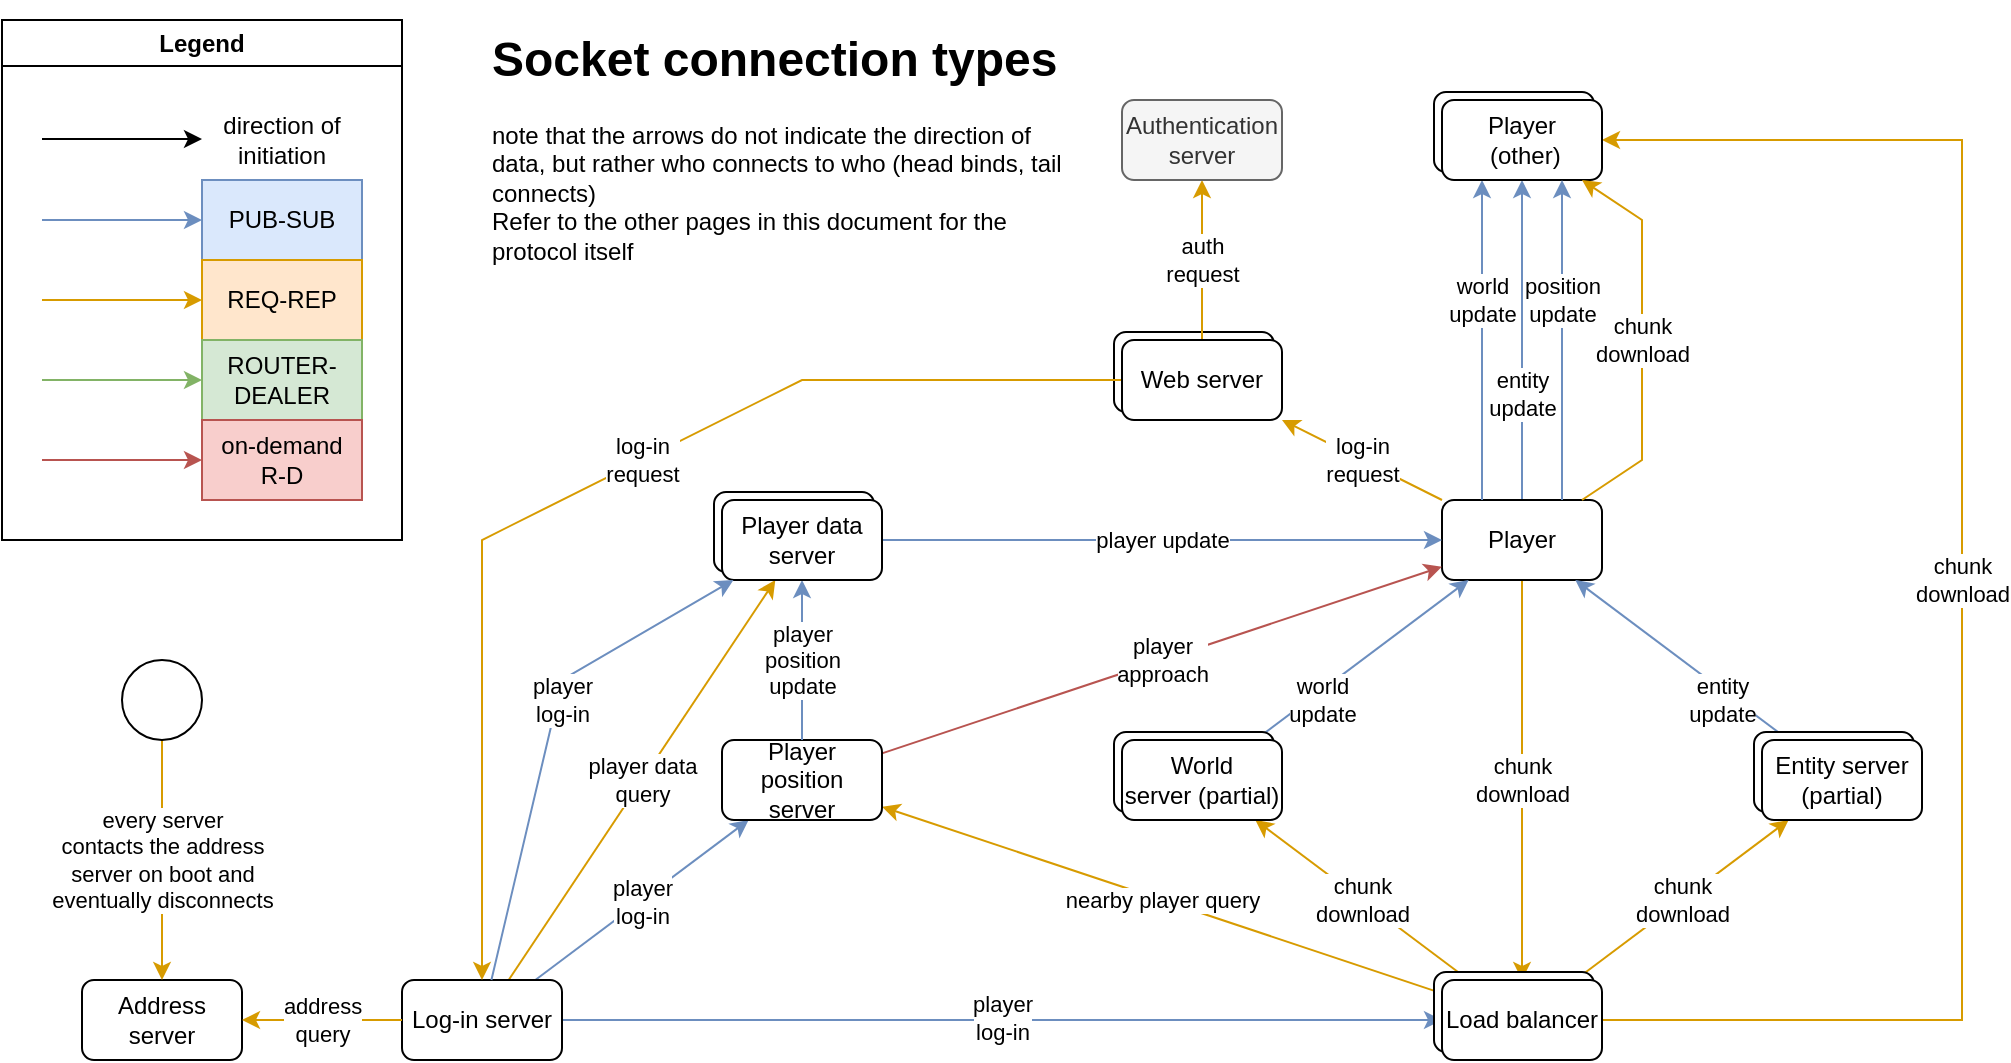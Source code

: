 <mxfile version="20.8.10" type="device" pages="3"><diagram name="Page-1" id="-XZSJMTc7Yp8Ca2N_RrX"><mxGraphModel dx="2284" dy="844" grid="1" gridSize="10" guides="1" tooltips="1" connect="1" arrows="1" fold="1" page="1" pageScale="1" pageWidth="850" pageHeight="1100" math="0" shadow="0"><root><mxCell id="0"/><mxCell id="1" parent="0"/><mxCell id="zfnvI9YEXxwQ388HLTPP-1" value="Web server" style="rounded=1;whiteSpace=wrap;html=1;" vertex="1" parent="1"><mxGeometry x="316" y="236" width="80" height="40" as="geometry"/></mxCell><mxCell id="c8ndPrOFLr2eYHgnw1_O-6" value="" style="rounded=1;whiteSpace=wrap;html=1;" parent="1" vertex="1"><mxGeometry x="476" y="116" width="80" height="40" as="geometry"/></mxCell><mxCell id="_dsYM-RK6ODJ3AJcdP68-7" value="&lt;div&gt;chunk&lt;/div&gt;&lt;div&gt;download&lt;br&gt;&lt;/div&gt;" style="edgeStyle=none;rounded=0;orthogonalLoop=1;jettySize=auto;html=1;labelBackgroundColor=#FFFFFF;startArrow=none;startFill=0;fillColor=#ffe6cc;strokeColor=#d79b00;" parent="1" source="cuve7xkzAqDX1PYKI7XO-64" target="cuve7xkzAqDX1PYKI7XO-9" edge="1"><mxGeometry relative="1" as="geometry"><Array as="points"><mxPoint x="740" y="580"/><mxPoint x="740" y="140"/></Array><mxPoint x="560" y="330" as="sourcePoint"/><mxPoint x="560" y="170" as="targetPoint"/></mxGeometry></mxCell><mxCell id="cuve7xkzAqDX1PYKI7XO-21" value="&lt;div&gt;log-in&lt;/div&gt;&lt;div&gt;request&lt;br&gt;&lt;/div&gt;" style="edgeStyle=none;rounded=0;orthogonalLoop=1;jettySize=auto;html=1;fillColor=#ffe6cc;strokeColor=#d79b00;" parent="1" source="MMXoF90WJwNgmBRKdFea-1" target="KNmtMF9vEaBxsJGkywoP-10" edge="1"><mxGeometry relative="1" as="geometry"><mxPoint x="200" y="280" as="targetPoint"/></mxGeometry></mxCell><mxCell id="cuve7xkzAqDX1PYKI7XO-38" value="&lt;div&gt;&lt;span style=&quot;&quot;&gt;chunk &lt;br&gt;&lt;/span&gt;&lt;/div&gt;&lt;div&gt;&lt;span style=&quot;&quot;&gt;download&lt;/span&gt;&lt;/div&gt;" style="edgeStyle=none;rounded=0;orthogonalLoop=1;jettySize=auto;html=1;labelBackgroundColor=default;startArrow=none;startFill=0;fillColor=#ffe6cc;strokeColor=#d79b00;" parent="1" source="MMXoF90WJwNgmBRKdFea-1" target="cuve7xkzAqDX1PYKI7XO-64" edge="1"><mxGeometry relative="1" as="geometry"><mxPoint x="510" y="620" as="sourcePoint"/><mxPoint x="470" y="460" as="targetPoint"/><mxPoint as="offset"/></mxGeometry></mxCell><mxCell id="cuve7xkzAqDX1PYKI7XO-56" value="&lt;div&gt;entity&lt;/div&gt;&lt;div&gt;update&lt;br&gt;&lt;/div&gt;" style="edgeStyle=none;rounded=0;orthogonalLoop=1;jettySize=auto;html=1;exitX=0.5;exitY=0;exitDx=0;exitDy=0;entryX=0.5;entryY=1;entryDx=0;entryDy=0;labelBackgroundColor=#FFFFFF;startArrow=none;startFill=0;fillColor=#dae8fc;strokeColor=#6c8ebf;" parent="1" source="MMXoF90WJwNgmBRKdFea-1" target="cuve7xkzAqDX1PYKI7XO-9" edge="1"><mxGeometry x="-0.333" relative="1" as="geometry"><mxPoint as="offset"/></mxGeometry></mxCell><mxCell id="MMXoF90WJwNgmBRKdFea-1" value="&lt;div&gt;Player&lt;/div&gt;" style="rounded=1;whiteSpace=wrap;html=1;" parent="1" vertex="1"><mxGeometry x="480" y="320" width="80" height="40" as="geometry"/></mxCell><mxCell id="cuve7xkzAqDX1PYKI7XO-30" value="&lt;div&gt;world &lt;br&gt;&lt;/div&gt;&lt;div&gt;update&lt;/div&gt;" style="edgeStyle=none;rounded=0;orthogonalLoop=1;jettySize=auto;html=1;startArrow=none;startFill=0;fillColor=#dae8fc;strokeColor=#6c8ebf;" parent="1" source="cuve7xkzAqDX1PYKI7XO-1" target="MMXoF90WJwNgmBRKdFea-1" edge="1"><mxGeometry x="-0.42" y="-4" relative="1" as="geometry"><mxPoint x="400" y="520" as="sourcePoint"/><mxPoint x="560" y="440" as="targetPoint"/><mxPoint as="offset"/></mxGeometry></mxCell><mxCell id="cuve7xkzAqDX1PYKI7XO-2" value="Address server" style="rounded=1;whiteSpace=wrap;html=1;" parent="1" vertex="1"><mxGeometry x="-200" y="560" width="80" height="40" as="geometry"/></mxCell><mxCell id="cuve7xkzAqDX1PYKI7XO-7" value="&lt;div&gt;auth&lt;/div&gt;&lt;div&gt;request&lt;br&gt;&lt;/div&gt;" style="rounded=0;orthogonalLoop=1;jettySize=auto;html=1;fillColor=#ffe6cc;strokeColor=#d79b00;" parent="1" source="KNmtMF9vEaBxsJGkywoP-10" target="cuve7xkzAqDX1PYKI7XO-5" edge="1"><mxGeometry relative="1" as="geometry"/></mxCell><mxCell id="cuve7xkzAqDX1PYKI7XO-8" value="&lt;div&gt;player data&lt;/div&gt;&lt;div&gt;query&lt;br&gt;&lt;/div&gt;" style="rounded=0;orthogonalLoop=1;jettySize=auto;html=1;fillColor=#ffe6cc;strokeColor=#d79b00;" parent="1" source="cuve7xkzAqDX1PYKI7XO-4" target="cuve7xkzAqDX1PYKI7XO-6" edge="1"><mxGeometry relative="1" as="geometry"/></mxCell><mxCell id="KNmtMF9vEaBxsJGkywoP-5" value="player&lt;br&gt;log-in" style="edgeStyle=none;rounded=0;orthogonalLoop=1;jettySize=auto;html=1;fillColor=#dae8fc;strokeColor=#6c8ebf;" edge="1" parent="1" source="cuve7xkzAqDX1PYKI7XO-4" target="L0Wf4HOtPtDyvwFHwlUj-1"><mxGeometry x="-0.009" y="-1" relative="1" as="geometry"><mxPoint as="offset"/></mxGeometry></mxCell><mxCell id="KNmtMF9vEaBxsJGkywoP-6" value="player&lt;br&gt;log-in" style="edgeStyle=none;rounded=0;orthogonalLoop=1;jettySize=auto;html=1;fillColor=#dae8fc;strokeColor=#6c8ebf;" edge="1" parent="1" source="cuve7xkzAqDX1PYKI7XO-4" target="cuve7xkzAqDX1PYKI7XO-64"><mxGeometry y="1" relative="1" as="geometry"><mxPoint as="offset"/></mxGeometry></mxCell><mxCell id="cuve7xkzAqDX1PYKI7XO-4" value="Log-in server" style="rounded=1;whiteSpace=wrap;html=1;" parent="1" vertex="1"><mxGeometry x="-40" y="560" width="80" height="40" as="geometry"/></mxCell><mxCell id="cuve7xkzAqDX1PYKI7XO-5" value="Authentication server" style="rounded=1;whiteSpace=wrap;html=1;fillColor=#f5f5f5;fontColor=#333333;strokeColor=#666666;" parent="1" vertex="1"><mxGeometry x="320" y="120" width="80" height="40" as="geometry"/></mxCell><mxCell id="cuve7xkzAqDX1PYKI7XO-43" value="player update" style="edgeStyle=none;rounded=0;orthogonalLoop=1;jettySize=auto;html=1;labelBackgroundColor=#FFFFFF;startArrow=none;startFill=0;fillColor=#dae8fc;strokeColor=#6c8ebf;" parent="1" source="cuve7xkzAqDX1PYKI7XO-6" target="MMXoF90WJwNgmBRKdFea-1" edge="1"><mxGeometry relative="1" as="geometry"/></mxCell><mxCell id="cuve7xkzAqDX1PYKI7XO-45" value="&lt;div&gt;address&lt;br&gt;&lt;/div&gt;&lt;div&gt;query&lt;br&gt;&lt;/div&gt;" style="edgeStyle=none;rounded=0;orthogonalLoop=1;jettySize=auto;html=1;labelBackgroundColor=#FFFFFF;startArrow=none;startFill=0;fillColor=#ffe6cc;strokeColor=#d79b00;" parent="1" source="cuve7xkzAqDX1PYKI7XO-4" target="cuve7xkzAqDX1PYKI7XO-2" edge="1"><mxGeometry relative="1" as="geometry"/></mxCell><mxCell id="cuve7xkzAqDX1PYKI7XO-39" value="&lt;div&gt;world&lt;/div&gt;&lt;div&gt;update&lt;br&gt;&lt;/div&gt;" style="edgeStyle=none;rounded=0;orthogonalLoop=1;jettySize=auto;html=1;labelBackgroundColor=#FFFFFF;startArrow=none;startFill=0;entryX=0.25;entryY=1;entryDx=0;entryDy=0;fillColor=#dae8fc;strokeColor=#6c8ebf;exitX=0.25;exitY=0;exitDx=0;exitDy=0;" parent="1" source="MMXoF90WJwNgmBRKdFea-1" target="cuve7xkzAqDX1PYKI7XO-9" edge="1"><mxGeometry x="0.25" relative="1" as="geometry"><mxPoint x="670" y="310" as="sourcePoint"/><mxPoint as="offset"/></mxGeometry></mxCell><mxCell id="cuve7xkzAqDX1PYKI7XO-9" value="&lt;div&gt;Player&lt;br&gt;&lt;/div&gt;&amp;nbsp;(other)" style="rounded=1;whiteSpace=wrap;html=1;" parent="1" vertex="1"><mxGeometry x="480" y="120" width="80" height="40" as="geometry"/></mxCell><mxCell id="cuve7xkzAqDX1PYKI7XO-14" value="Legend" style="swimlane;whiteSpace=wrap;html=1;" parent="1" vertex="1"><mxGeometry x="-240" y="80" width="200" height="260" as="geometry"/></mxCell><mxCell id="cuve7xkzAqDX1PYKI7XO-13" value="" style="endArrow=classic;html=1;rounded=0;fillColor=#dae8fc;strokeColor=#6c8ebf;" parent="cuve7xkzAqDX1PYKI7XO-14" edge="1"><mxGeometry width="50" height="50" relative="1" as="geometry"><mxPoint x="20" y="100" as="sourcePoint"/><mxPoint x="100" y="100" as="targetPoint"/></mxGeometry></mxCell><mxCell id="cuve7xkzAqDX1PYKI7XO-15" value="PUB-SUB" style="text;html=1;strokeColor=#6c8ebf;fillColor=#dae8fc;align=center;verticalAlign=middle;whiteSpace=wrap;rounded=0;" parent="cuve7xkzAqDX1PYKI7XO-14" vertex="1"><mxGeometry x="100" y="80" width="80" height="40" as="geometry"/></mxCell><mxCell id="cuve7xkzAqDX1PYKI7XO-16" value="" style="endArrow=classic;html=1;rounded=0;fillColor=#ffe6cc;strokeColor=#d79b00;" parent="cuve7xkzAqDX1PYKI7XO-14" edge="1"><mxGeometry width="50" height="50" relative="1" as="geometry"><mxPoint x="20" y="140" as="sourcePoint"/><mxPoint x="100" y="140" as="targetPoint"/></mxGeometry></mxCell><mxCell id="cuve7xkzAqDX1PYKI7XO-17" value="REQ-REP" style="text;html=1;strokeColor=#d79b00;fillColor=#ffe6cc;align=center;verticalAlign=middle;whiteSpace=wrap;rounded=0;" parent="cuve7xkzAqDX1PYKI7XO-14" vertex="1"><mxGeometry x="100" y="120" width="80" height="40" as="geometry"/></mxCell><mxCell id="cuve7xkzAqDX1PYKI7XO-18" value="" style="endArrow=classic;html=1;rounded=0;fillColor=#d5e8d4;strokeColor=#82b366;" parent="cuve7xkzAqDX1PYKI7XO-14" edge="1"><mxGeometry width="50" height="50" relative="1" as="geometry"><mxPoint x="20" y="180" as="sourcePoint"/><mxPoint x="100" y="180" as="targetPoint"/></mxGeometry></mxCell><mxCell id="cuve7xkzAqDX1PYKI7XO-19" value="ROUTER-DEALER" style="text;html=1;strokeColor=#82b366;fillColor=#d5e8d4;align=center;verticalAlign=middle;whiteSpace=wrap;rounded=0;" parent="cuve7xkzAqDX1PYKI7XO-14" vertex="1"><mxGeometry x="100" y="160" width="80" height="40" as="geometry"/></mxCell><mxCell id="cuve7xkzAqDX1PYKI7XO-24" value="direction of initiation" style="text;html=1;strokeColor=none;fillColor=none;align=center;verticalAlign=middle;whiteSpace=wrap;rounded=0;" parent="cuve7xkzAqDX1PYKI7XO-14" vertex="1"><mxGeometry x="100" y="40" width="80" height="40" as="geometry"/></mxCell><mxCell id="cuve7xkzAqDX1PYKI7XO-23" value="" style="endArrow=classic;html=1;rounded=0;" parent="cuve7xkzAqDX1PYKI7XO-14" edge="1"><mxGeometry width="50" height="50" relative="1" as="geometry"><mxPoint x="20" y="59.5" as="sourcePoint"/><mxPoint x="100" y="59.5" as="targetPoint"/></mxGeometry></mxCell><mxCell id="_dsYM-RK6ODJ3AJcdP68-3" value="" style="endArrow=classic;html=1;rounded=0;fillColor=#f8cecc;strokeColor=#b85450;" parent="cuve7xkzAqDX1PYKI7XO-14" edge="1"><mxGeometry width="50" height="50" relative="1" as="geometry"><mxPoint x="20" y="220" as="sourcePoint"/><mxPoint x="100" y="220" as="targetPoint"/></mxGeometry></mxCell><mxCell id="_dsYM-RK6ODJ3AJcdP68-4" value="on-demand&lt;br&gt;R-D" style="text;html=1;strokeColor=#b85450;fillColor=#f8cecc;align=center;verticalAlign=middle;whiteSpace=wrap;rounded=0;" parent="cuve7xkzAqDX1PYKI7XO-14" vertex="1"><mxGeometry x="100" y="200" width="80" height="40" as="geometry"/></mxCell><mxCell id="c8ndPrOFLr2eYHgnw1_O-4" style="edgeStyle=none;rounded=0;orthogonalLoop=1;jettySize=auto;html=1;exitX=0.5;exitY=0;exitDx=0;exitDy=0;fillColor=#f8cecc;strokeColor=#b85450;" parent="cuve7xkzAqDX1PYKI7XO-14" source="_dsYM-RK6ODJ3AJcdP68-4" target="_dsYM-RK6ODJ3AJcdP68-4" edge="1"><mxGeometry relative="1" as="geometry"/></mxCell><mxCell id="cuve7xkzAqDX1PYKI7XO-41" value="&lt;div&gt;position&lt;br&gt;&lt;/div&gt;&lt;div&gt;update&lt;br&gt;&lt;/div&gt;" style="edgeStyle=none;rounded=0;orthogonalLoop=1;jettySize=auto;html=1;labelBackgroundColor=#FFFFFF;startArrow=none;startFill=0;exitX=0.75;exitY=0;exitDx=0;exitDy=0;fillColor=#dae8fc;strokeColor=#6c8ebf;entryX=0.75;entryY=1;entryDx=0;entryDy=0;" parent="1" source="MMXoF90WJwNgmBRKdFea-1" target="cuve7xkzAqDX1PYKI7XO-9" edge="1"><mxGeometry x="0.25" relative="1" as="geometry"><mxPoint x="510" y="450" as="sourcePoint"/><mxPoint x="670" y="230" as="targetPoint"/><mxPoint as="offset"/></mxGeometry></mxCell><mxCell id="cuve7xkzAqDX1PYKI7XO-54" value="&lt;div&gt;entity &lt;br&gt;&lt;/div&gt;&lt;div&gt;update&lt;/div&gt;" style="edgeStyle=none;rounded=0;orthogonalLoop=1;jettySize=auto;html=1;labelBackgroundColor=#FFFFFF;startArrow=none;startFill=0;fillColor=#dae8fc;strokeColor=#6c8ebf;" parent="1" source="cuve7xkzAqDX1PYKI7XO-52" target="MMXoF90WJwNgmBRKdFea-1" edge="1"><mxGeometry x="-0.42" y="4" relative="1" as="geometry"><mxPoint x="620" y="460" as="sourcePoint"/><mxPoint x="550" y="410" as="targetPoint"/><Array as="points"/><mxPoint as="offset"/></mxGeometry></mxCell><mxCell id="cuve7xkzAqDX1PYKI7XO-70" value="&lt;div&gt;chunk&lt;/div&gt;&lt;div&gt;download&lt;br&gt;&lt;/div&gt;" style="edgeStyle=none;rounded=0;orthogonalLoop=1;jettySize=auto;html=1;labelBackgroundColor=#FFFFFF;startArrow=none;startFill=0;fillColor=#ffe6cc;strokeColor=#d79b00;" parent="1" source="cuve7xkzAqDX1PYKI7XO-64" target="cuve7xkzAqDX1PYKI7XO-1" edge="1"><mxGeometry relative="1" as="geometry"/></mxCell><mxCell id="v56a6x5pqsM9GCOECDcj-1" value="&lt;div&gt;chunk&lt;/div&gt;&lt;div&gt;download&lt;br&gt;&lt;/div&gt;" style="edgeStyle=none;rounded=0;orthogonalLoop=1;jettySize=auto;html=1;labelBackgroundColor=#FFFFFF;startArrow=none;startFill=0;fillColor=#ffe6cc;strokeColor=#d79b00;" parent="1" source="MMXoF90WJwNgmBRKdFea-1" target="cuve7xkzAqDX1PYKI7XO-9" edge="1"><mxGeometry relative="1" as="geometry"><Array as="points"><mxPoint x="580" y="300"/><mxPoint x="580" y="180"/></Array><mxPoint x="760" y="360" as="sourcePoint"/></mxGeometry></mxCell><mxCell id="c8ndPrOFLr2eYHgnw1_O-5" value="nearby player query" style="edgeStyle=none;rounded=0;orthogonalLoop=1;jettySize=auto;html=1;fillColor=#ffe6cc;strokeColor=#d79b00;" parent="1" source="cuve7xkzAqDX1PYKI7XO-64" target="L0Wf4HOtPtDyvwFHwlUj-1" edge="1"><mxGeometry relative="1" as="geometry"/></mxCell><mxCell id="cuve7xkzAqDX1PYKI7XO-68" value="&lt;div&gt;&lt;span style=&quot;&quot;&gt;chunk &lt;br&gt;&lt;/span&gt;&lt;/div&gt;&lt;div&gt;&lt;span style=&quot;&quot;&gt;download&lt;/span&gt;&lt;/div&gt;" style="edgeStyle=none;rounded=0;orthogonalLoop=1;jettySize=auto;html=1;labelBackgroundColor=default;startArrow=none;startFill=0;fillColor=#ffe6cc;strokeColor=#d79b00;" parent="1" source="cuve7xkzAqDX1PYKI7XO-64" target="cuve7xkzAqDX1PYKI7XO-52" edge="1"><mxGeometry relative="1" as="geometry"><mxPoint x="560" y="600" as="sourcePoint"/><mxPoint x="530" y="490" as="targetPoint"/><mxPoint as="offset"/></mxGeometry></mxCell><mxCell id="c8ndPrOFLr2eYHgnw1_O-3" value="player&lt;br&gt;approach" style="edgeStyle=none;rounded=0;orthogonalLoop=1;jettySize=auto;html=1;fillColor=#f8cecc;strokeColor=#b85450;" parent="1" source="L0Wf4HOtPtDyvwFHwlUj-1" target="MMXoF90WJwNgmBRKdFea-1" edge="1"><mxGeometry relative="1" as="geometry"/></mxCell><mxCell id="L0Wf4HOtPtDyvwFHwlUj-1" value="Player position server" style="rounded=1;whiteSpace=wrap;html=1;" parent="1" vertex="1"><mxGeometry x="120" y="440" width="80" height="40" as="geometry"/></mxCell><mxCell id="L0Wf4HOtPtDyvwFHwlUj-12" value="player &lt;br&gt;position&lt;br&gt;update" style="edgeStyle=none;rounded=0;orthogonalLoop=1;jettySize=auto;html=1;labelBackgroundColor=#FFFFFF;startArrow=none;startFill=0;fillColor=#dae8fc;strokeColor=#6c8ebf;" parent="1" source="L0Wf4HOtPtDyvwFHwlUj-1" target="cuve7xkzAqDX1PYKI7XO-6" edge="1"><mxGeometry relative="1" as="geometry"><mxPoint x="170" y="340" as="sourcePoint"/><mxPoint x="490" y="340" as="targetPoint"/></mxGeometry></mxCell><mxCell id="_dsYM-RK6ODJ3AJcdP68-9" value="&lt;h1&gt;Socket connection types&lt;/h1&gt;&lt;div&gt;note that the arrows do not indicate the direction of data, but rather who connects to who (head binds, tail connects)&lt;/div&gt;&lt;div&gt;Refer to the other pages in this document for the protocol itself&lt;/div&gt;" style="text;html=1;strokeColor=none;fillColor=none;spacing=5;spacingTop=-20;whiteSpace=wrap;overflow=hidden;rounded=0;" parent="1" vertex="1"><mxGeometry y="80" width="300" height="160" as="geometry"/></mxCell><mxCell id="c8ndPrOFLr2eYHgnw1_O-12" value="" style="group" parent="1" vertex="1" connectable="0"><mxGeometry x="116" y="316" width="84" height="44" as="geometry"/></mxCell><mxCell id="c8ndPrOFLr2eYHgnw1_O-7" value="" style="rounded=1;whiteSpace=wrap;html=1;" parent="c8ndPrOFLr2eYHgnw1_O-12" vertex="1"><mxGeometry width="80" height="40" as="geometry"/></mxCell><mxCell id="cuve7xkzAqDX1PYKI7XO-6" value="Player data server" style="rounded=1;whiteSpace=wrap;html=1;" parent="c8ndPrOFLr2eYHgnw1_O-12" vertex="1"><mxGeometry x="4" y="4" width="80" height="40" as="geometry"/></mxCell><mxCell id="c8ndPrOFLr2eYHgnw1_O-13" value="" style="group" parent="1" vertex="1" connectable="0"><mxGeometry x="476" y="556" width="84" height="44" as="geometry"/></mxCell><mxCell id="c8ndPrOFLr2eYHgnw1_O-11" value="" style="rounded=1;whiteSpace=wrap;html=1;" parent="c8ndPrOFLr2eYHgnw1_O-13" vertex="1"><mxGeometry width="80" height="40" as="geometry"/></mxCell><mxCell id="cuve7xkzAqDX1PYKI7XO-64" value="Load balancer" style="rounded=1;whiteSpace=wrap;html=1;" parent="c8ndPrOFLr2eYHgnw1_O-13" vertex="1"><mxGeometry x="4" y="4" width="80" height="40" as="geometry"/></mxCell><mxCell id="c8ndPrOFLr2eYHgnw1_O-14" value="" style="group" parent="1" vertex="1" connectable="0"><mxGeometry x="636" y="436" width="84" height="44" as="geometry"/></mxCell><mxCell id="c8ndPrOFLr2eYHgnw1_O-10" value="" style="rounded=1;whiteSpace=wrap;html=1;" parent="c8ndPrOFLr2eYHgnw1_O-14" vertex="1"><mxGeometry width="80" height="40" as="geometry"/></mxCell><mxCell id="cuve7xkzAqDX1PYKI7XO-52" value="&lt;div&gt;Entity server&lt;/div&gt;&lt;div&gt;(partial)&lt;br&gt;&lt;/div&gt;" style="rounded=1;whiteSpace=wrap;html=1;" parent="c8ndPrOFLr2eYHgnw1_O-14" vertex="1"><mxGeometry x="4" y="4" width="80" height="40" as="geometry"/></mxCell><mxCell id="c8ndPrOFLr2eYHgnw1_O-21" value="" style="group" parent="1" vertex="1" connectable="0"><mxGeometry x="316" y="436" width="84" height="44" as="geometry"/></mxCell><mxCell id="c8ndPrOFLr2eYHgnw1_O-18" value="&lt;div&gt;&lt;br&gt;&lt;/div&gt;" style="rounded=1;whiteSpace=wrap;html=1;container=0;" parent="c8ndPrOFLr2eYHgnw1_O-21" vertex="1"><mxGeometry width="80" height="40" as="geometry"/></mxCell><mxCell id="cuve7xkzAqDX1PYKI7XO-1" value="&lt;div&gt;World &lt;br&gt;&lt;/div&gt;&lt;div&gt;server (partial)&lt;br&gt;&lt;/div&gt;" style="rounded=1;whiteSpace=wrap;html=1;container=0;" parent="c8ndPrOFLr2eYHgnw1_O-21" vertex="1"><mxGeometry x="4" y="4" width="80" height="40" as="geometry"/></mxCell><mxCell id="KNmtMF9vEaBxsJGkywoP-2" value="every server&lt;br&gt;contacts the address&lt;br&gt;server on boot and&lt;br&gt;eventually disconnects" style="endArrow=classic;html=1;rounded=0;fillColor=#ffe6cc;strokeColor=#d79b00;" edge="1" parent="1" source="KNmtMF9vEaBxsJGkywoP-3" target="cuve7xkzAqDX1PYKI7XO-2"><mxGeometry width="50" height="50" relative="1" as="geometry"><mxPoint x="960" y="710" as="sourcePoint"/><mxPoint x="790" y="970" as="targetPoint"/></mxGeometry></mxCell><mxCell id="KNmtMF9vEaBxsJGkywoP-3" value="" style="ellipse;whiteSpace=wrap;html=1;aspect=fixed;" vertex="1" parent="1"><mxGeometry x="-180" y="400" width="40" height="40" as="geometry"/></mxCell><mxCell id="KNmtMF9vEaBxsJGkywoP-8" value="player&lt;br&gt;log-in" style="edgeStyle=none;rounded=0;orthogonalLoop=1;jettySize=auto;html=1;fillColor=#dae8fc;strokeColor=#6c8ebf;" edge="1" parent="1" source="cuve7xkzAqDX1PYKI7XO-4" target="cuve7xkzAqDX1PYKI7XO-6"><mxGeometry x="0.142" y="-2" relative="1" as="geometry"><mxPoint x="341.111" y="250" as="sourcePoint"/><mxPoint x="120" y="280" as="targetPoint"/><mxPoint as="offset"/><Array as="points"><mxPoint x="40" y="410"/></Array></mxGeometry></mxCell><mxCell id="KNmtMF9vEaBxsJGkywoP-11" value="log-in&lt;br&gt;&lt;div style=&quot;border-color: var(--border-color); color: rgb(0, 0, 0); font-family: Helvetica; font-size: 11px; font-style: normal; font-variant-ligatures: normal; font-variant-caps: normal; font-weight: 400; letter-spacing: normal; orphans: 2; text-align: center; text-indent: 0px; text-transform: none; widows: 2; word-spacing: 0px; -webkit-text-stroke-width: 0px; text-decoration-thickness: initial; text-decoration-style: initial; text-decoration-color: initial;&quot;&gt;request&lt;/div&gt;" style="edgeStyle=none;rounded=0;orthogonalLoop=1;jettySize=auto;html=1;fillColor=#ffe6cc;strokeColor=#d79b00;" edge="1" parent="1" source="KNmtMF9vEaBxsJGkywoP-10" target="cuve7xkzAqDX1PYKI7XO-4"><mxGeometry x="-0.107" relative="1" as="geometry"><Array as="points"><mxPoint x="160" y="260"/><mxPoint y="340"/></Array><mxPoint as="offset"/></mxGeometry></mxCell><mxCell id="KNmtMF9vEaBxsJGkywoP-10" value="Web server" style="rounded=1;whiteSpace=wrap;html=1;" vertex="1" parent="1"><mxGeometry x="320" y="240" width="80" height="40" as="geometry"/></mxCell></root></mxGraphModel></diagram><diagram id="2rH9F_5MqdXdmxQtp1SE" name="Page-2"><mxGraphModel dx="1434" dy="844" grid="1" gridSize="10" guides="1" tooltips="1" connect="1" arrows="1" fold="1" page="1" pageScale="1" pageWidth="850" pageHeight="1100" math="0" shadow="0"><root><mxCell id="0"/><mxCell id="1" parent="0"/><mxCell id="-tuKqR9fAFaoYF-rmdgB-1" value="Authentication server" style="shape=umlLifeline;perimeter=lifelinePerimeter;whiteSpace=wrap;html=1;container=1;collapsible=0;recursiveResize=0;outlineConnect=0;" parent="1" vertex="1"><mxGeometry x="200" y="240" width="80" height="960" as="geometry"/></mxCell><mxCell id="ZFV4AHw3H8PhLqrkobBd-27" value="&lt;div&gt;Player&lt;/div&gt;" style="shape=umlLifeline;perimeter=lifelinePerimeter;whiteSpace=wrap;html=1;container=1;collapsible=0;recursiveResize=0;outlineConnect=0;" parent="1" vertex="1"><mxGeometry x="560" y="240" width="80" height="960" as="geometry"/></mxCell><mxCell id="ZFV4AHw3H8PhLqrkobBd-28" value="Web server" style="shape=umlLifeline;perimeter=lifelinePerimeter;whiteSpace=wrap;html=1;container=1;collapsible=0;recursiveResize=0;outlineConnect=0;" parent="1" vertex="1"><mxGeometry x="320" y="240" width="80" height="960" as="geometry"/></mxCell><mxCell id="ZFV4AHw3H8PhLqrkobBd-29" value="Player &lt;br&gt;(other)&lt;div&gt;&lt;/div&gt;" style="shape=umlLifeline;perimeter=lifelinePerimeter;whiteSpace=wrap;html=1;container=1;collapsible=0;recursiveResize=0;outlineConnect=0;" parent="1" vertex="1"><mxGeometry x="680" y="240" width="80" height="960" as="geometry"/></mxCell><mxCell id="ZFV4AHw3H8PhLqrkobBd-30" value="&lt;div&gt;World &lt;br&gt;&lt;/div&gt;&lt;div&gt;server (partial)&lt;br&gt;&lt;/div&gt;" style="shape=umlLifeline;perimeter=lifelinePerimeter;whiteSpace=wrap;html=1;container=1;collapsible=0;recursiveResize=0;outlineConnect=0;" parent="1" vertex="1"><mxGeometry x="920" y="240" width="80" height="960" as="geometry"/></mxCell><mxCell id="ZFV4AHw3H8PhLqrkobBd-31" value="&lt;div&gt;Entity server&lt;/div&gt;&lt;div&gt;(partial)&lt;br&gt;&lt;/div&gt;" style="shape=umlLifeline;perimeter=lifelinePerimeter;whiteSpace=wrap;html=1;container=1;collapsible=0;recursiveResize=0;outlineConnect=0;" parent="1" vertex="1"><mxGeometry x="1040" y="240" width="80" height="960" as="geometry"/></mxCell><mxCell id="ZFV4AHw3H8PhLqrkobBd-32" value="Load balancer" style="shape=umlLifeline;perimeter=lifelinePerimeter;whiteSpace=wrap;html=1;container=1;collapsible=0;recursiveResize=0;outlineConnect=0;" parent="1" vertex="1"><mxGeometry x="800" y="240" width="80" height="960" as="geometry"/></mxCell><mxCell id="ZFV4AHw3H8PhLqrkobBd-33" value="Player data server" style="shape=umlLifeline;perimeter=lifelinePerimeter;whiteSpace=wrap;html=1;container=1;collapsible=0;recursiveResize=0;outlineConnect=0;" parent="1" vertex="1"><mxGeometry x="440" y="240" width="80" height="950" as="geometry"/></mxCell><mxCell id="ZFV4AHw3H8PhLqrkobBd-34" value="Address server" style="shape=umlLifeline;perimeter=lifelinePerimeter;whiteSpace=wrap;html=1;container=1;collapsible=0;recursiveResize=0;outlineConnect=0;" parent="1" vertex="1"><mxGeometry x="80" y="240" width="80" height="960" as="geometry"/></mxCell><mxCell id="-w7kCB416xzwlQNdPPHb-1" value="Client logon sequence (errors not shown)" style="text;html=1;strokeColor=none;fillColor=none;align=left;verticalAlign=middle;whiteSpace=wrap;rounded=0;" parent="1" vertex="1"><mxGeometry x="80" y="160" width="360" height="40" as="geometry"/></mxCell><mxCell id="f25i-eDw_AEn_wn4EW7S-1" value="logon request" style="endArrow=classic;html=1;rounded=0;" parent="1" source="ZFV4AHw3H8PhLqrkobBd-27" target="ZFV4AHw3H8PhLqrkobBd-28" edge="1"><mxGeometry x="0.412" width="50" height="50" relative="1" as="geometry"><mxPoint x="700" y="450" as="sourcePoint"/><mxPoint x="750" y="400" as="targetPoint"/><Array as="points"><mxPoint x="500" y="300"/></Array><mxPoint x="1" as="offset"/></mxGeometry></mxCell><mxCell id="f25i-eDw_AEn_wn4EW7S-2" value="authentication" style="endArrow=classic;html=1;rounded=0;" parent="1" source="ZFV4AHw3H8PhLqrkobBd-28" target="-tuKqR9fAFaoYF-rmdgB-1" edge="1"><mxGeometry width="50" height="50" relative="1" as="geometry"><mxPoint x="609.5" y="310" as="sourcePoint"/><mxPoint x="369.5" y="310" as="targetPoint"/><Array as="points"><mxPoint x="300" y="310"/></Array></mxGeometry></mxCell><mxCell id="f25i-eDw_AEn_wn4EW7S-4" value="query server addresses" style="endArrow=classic;html=1;rounded=0;" parent="1" source="ZFV4AHw3H8PhLqrkobBd-28" target="ZFV4AHw3H8PhLqrkobBd-34" edge="1"><mxGeometry x="0.329" width="50" height="50" relative="1" as="geometry"><mxPoint x="369.5" y="320" as="sourcePoint"/><mxPoint x="249.5" y="320" as="targetPoint"/><Array as="points"><mxPoint x="300" y="330"/></Array><mxPoint x="1" as="offset"/></mxGeometry></mxCell><mxCell id="f25i-eDw_AEn_wn4EW7S-5" value="" style="endArrow=classic;html=1;rounded=0;dashed=1;dashPattern=8 8;" parent="1" source="ZFV4AHw3H8PhLqrkobBd-34" target="ZFV4AHw3H8PhLqrkobBd-28" edge="1"><mxGeometry width="50" height="50" relative="1" as="geometry"><mxPoint x="369.5" y="330" as="sourcePoint"/><mxPoint x="129.5" y="330" as="targetPoint"/><Array as="points"><mxPoint x="310" y="340"/></Array></mxGeometry></mxCell><mxCell id="f25i-eDw_AEn_wn4EW7S-6" value="request player&lt;br&gt;data and player ip" style="endArrow=classic;html=1;rounded=0;" parent="1" source="ZFV4AHw3H8PhLqrkobBd-28" target="ZFV4AHw3H8PhLqrkobBd-33" edge="1"><mxGeometry width="50" height="50" relative="1" as="geometry"><mxPoint x="700" y="450" as="sourcePoint"/><mxPoint x="750" y="400" as="targetPoint"/><Array as="points"><mxPoint x="420" y="370"/></Array><mxPoint as="offset"/></mxGeometry></mxCell><mxCell id="f25i-eDw_AEn_wn4EW7S-7" value="auth success" style="endArrow=classic;html=1;rounded=0;dashed=1;dashPattern=8 8;" parent="1" source="-tuKqR9fAFaoYF-rmdgB-1" target="ZFV4AHw3H8PhLqrkobBd-28" edge="1"><mxGeometry width="50" height="50" relative="1" as="geometry"><mxPoint x="249.5" y="370" as="sourcePoint"/><mxPoint x="360" y="230" as="targetPoint"/><Array as="points"><mxPoint x="290" y="360"/></Array></mxGeometry></mxCell><mxCell id="8QYPCWkcC_Ok5zEBA0vk-1" value="logon success&lt;br&gt;(list ip addresses)" style="endArrow=classic;html=1;rounded=0;dashed=1;dashPattern=8 8;" parent="1" source="ZFV4AHw3H8PhLqrkobBd-28" target="ZFV4AHw3H8PhLqrkobBd-27" edge="1"><mxGeometry x="0.588" width="50" height="50" relative="1" as="geometry"><mxPoint x="369.5" y="380" as="sourcePoint"/><mxPoint x="489.5" y="380" as="targetPoint"/><Array as="points"><mxPoint x="430" y="400"/></Array><mxPoint as="offset"/></mxGeometry></mxCell><mxCell id="8QYPCWkcC_Ok5zEBA0vk-2" value="" style="endArrow=classic;html=1;rounded=0;dashed=1;dashPattern=8 8;" parent="1" source="ZFV4AHw3H8PhLqrkobBd-33" target="ZFV4AHw3H8PhLqrkobBd-28" edge="1"><mxGeometry width="50" height="50" relative="1" as="geometry"><mxPoint x="129.5" y="350" as="sourcePoint"/><mxPoint x="369.5" y="350" as="targetPoint"/><Array as="points"><mxPoint x="420" y="390"/></Array></mxGeometry></mxCell></root></mxGraphModel></diagram><diagram id="aE-fr7ddCMi2aRXdE1My" name="Page-3"><mxGraphModel dx="1434" dy="844" grid="1" gridSize="10" guides="1" tooltips="1" connect="1" arrows="1" fold="1" page="1" pageScale="1" pageWidth="850" pageHeight="1100" math="0" shadow="0"><root><mxCell id="0"/><mxCell id="1" parent="0"/><mxCell id="s1Q3ixZjFzRjojSJiRD9-1" value="Authentication server" style="shape=umlLifeline;perimeter=lifelinePerimeter;whiteSpace=wrap;html=1;container=1;collapsible=0;recursiveResize=0;outlineConnect=0;" parent="1" vertex="1"><mxGeometry x="200" y="240" width="80" height="960" as="geometry"/></mxCell><mxCell id="s1Q3ixZjFzRjojSJiRD9-3" value="Web server" style="shape=umlLifeline;perimeter=lifelinePerimeter;whiteSpace=wrap;html=1;container=1;collapsible=0;recursiveResize=0;outlineConnect=0;" parent="1" vertex="1"><mxGeometry x="320" y="240" width="80" height="960" as="geometry"/></mxCell><mxCell id="s1Q3ixZjFzRjojSJiRD9-5" value="&lt;div&gt;World &lt;br&gt;&lt;/div&gt;&lt;div&gt;server (partial)&lt;br&gt;&lt;/div&gt;" style="shape=umlLifeline;perimeter=lifelinePerimeter;whiteSpace=wrap;html=1;container=1;collapsible=0;recursiveResize=0;outlineConnect=0;" parent="1" vertex="1"><mxGeometry x="920" y="240" width="80" height="960" as="geometry"/></mxCell><mxCell id="s1Q3ixZjFzRjojSJiRD9-6" value="&lt;div&gt;Entity server&lt;/div&gt;&lt;div&gt;(partial)&lt;br&gt;&lt;/div&gt;" style="shape=umlLifeline;perimeter=lifelinePerimeter;whiteSpace=wrap;html=1;container=1;collapsible=0;recursiveResize=0;outlineConnect=0;" parent="1" vertex="1"><mxGeometry x="1040" y="240" width="80" height="960" as="geometry"/></mxCell><mxCell id="s1Q3ixZjFzRjojSJiRD9-7" value="Load balancer" style="shape=umlLifeline;perimeter=lifelinePerimeter;whiteSpace=wrap;html=1;container=1;collapsible=0;recursiveResize=0;outlineConnect=0;" parent="1" vertex="1"><mxGeometry x="800" y="240" width="80" height="960" as="geometry"/></mxCell><mxCell id="s1Q3ixZjFzRjojSJiRD9-8" value="Player data server" style="shape=umlLifeline;perimeter=lifelinePerimeter;whiteSpace=wrap;html=1;container=1;collapsible=0;recursiveResize=0;outlineConnect=0;" parent="1" vertex="1"><mxGeometry x="440" y="240" width="80" height="950" as="geometry"/></mxCell><mxCell id="s1Q3ixZjFzRjojSJiRD9-9" value="Address server" style="shape=umlLifeline;perimeter=lifelinePerimeter;whiteSpace=wrap;html=1;container=1;collapsible=0;recursiveResize=0;outlineConnect=0;" parent="1" vertex="1"><mxGeometry x="80" y="240" width="80" height="960" as="geometry"/></mxCell><mxCell id="s1Q3ixZjFzRjojSJiRD9-10" value="unused" style="text;html=1;strokeColor=none;fillColor=none;align=left;verticalAlign=middle;whiteSpace=wrap;rounded=0;" parent="1" vertex="1"><mxGeometry x="80" y="160" width="360" height="40" as="geometry"/></mxCell><mxCell id="TnpoW8dTERMTrTvTk78g-1" value="&lt;div&gt;Player&lt;/div&gt;" style="shape=umlLifeline;perimeter=lifelinePerimeter;whiteSpace=wrap;html=1;container=1;collapsible=0;recursiveResize=0;outlineConnect=0;" parent="1" vertex="1"><mxGeometry x="560" y="240" width="80" height="960" as="geometry"/></mxCell><mxCell id="TnpoW8dTERMTrTvTk78g-2" value="Player &lt;br&gt;(other)&lt;div&gt;&lt;/div&gt;" style="shape=umlLifeline;perimeter=lifelinePerimeter;whiteSpace=wrap;html=1;container=1;collapsible=0;recursiveResize=0;outlineConnect=0;" parent="1" vertex="1"><mxGeometry x="680" y="240" width="80" height="960" as="geometry"/></mxCell></root></mxGraphModel></diagram></mxfile>